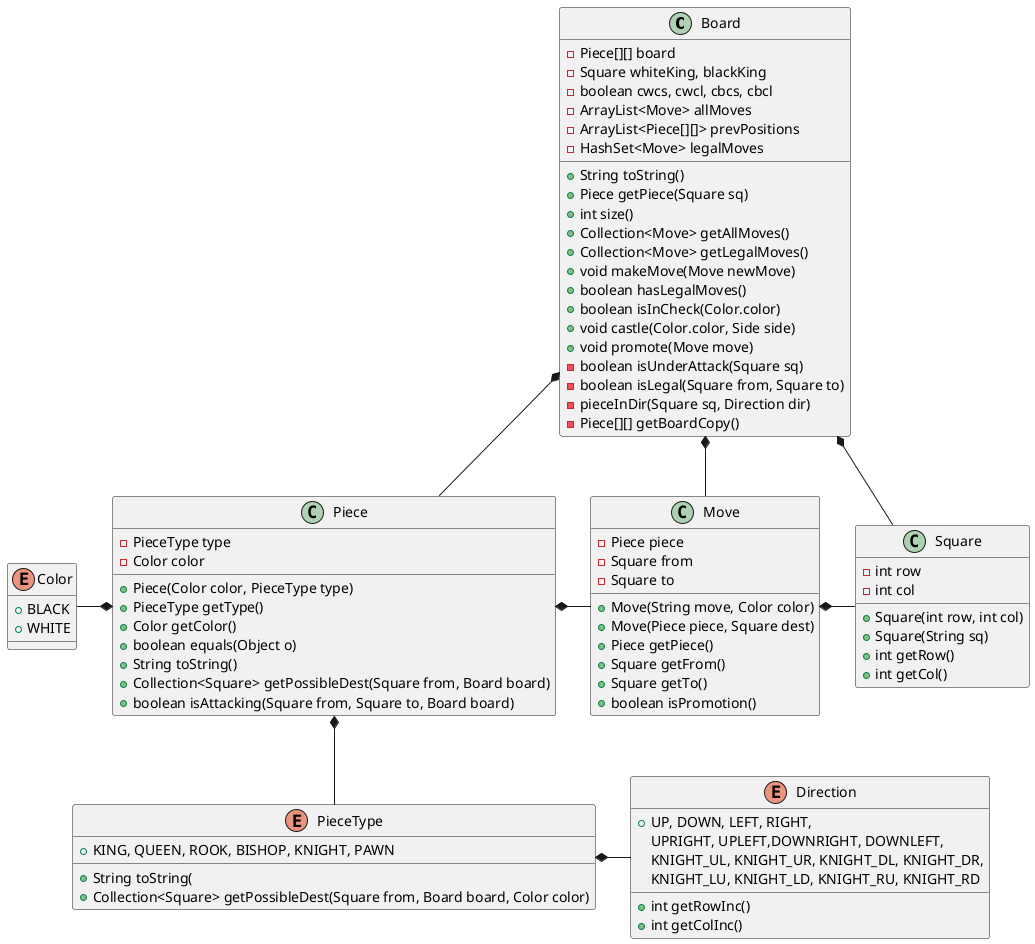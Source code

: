 @startuml


class Board {
    -Piece[][] board
    -Square whiteKing, blackKing
    -boolean cwcs, cwcl, cbcs, cbcl
    -ArrayList<Move> allMoves
    -ArrayList<Piece[][]> prevPositions
    -HashSet<Move> legalMoves
    +String toString()
    +Piece getPiece(Square sq)
    +int size()
    +Collection<Move> getAllMoves()
    +Collection<Move> getLegalMoves()
    +void makeMove(Move newMove)
    +boolean hasLegalMoves()
    +boolean isInCheck(Color.color)
    +void castle(Color.color, Side side)
    +void promote(Move move)
    -boolean isUnderAttack(Square sq)
    -boolean isLegal(Square from, Square to)
    -pieceInDir(Square sq, Direction dir)
    -Piece[][] getBoardCopy()

}

class Piece {
    -PieceType type
    -Color color
    +Piece(Color color, PieceType type)
    +PieceType getType()
    +Color getColor()
    +boolean equals(Object o)
    +String toString()
    +Collection<Square> getPossibleDest(Square from, Board board)
    +boolean isAttacking(Square from, Square to, Board board)
}

class Move {
    -Piece piece
    -Square from
    -Square to
    +Move(String move, Color color)
    +Move(Piece piece, Square dest)
    +Piece getPiece()
    +Square getFrom()
    +Square getTo()
    +boolean isPromotion()
}

class Square {
    -int row
    -int col
    +Square(int row, int col)
    +Square(String sq)
    +int getRow()
    +int getCol()
}

enum Color {
    +BLACK
    +WHITE
}

enum Direction {
    +UP, DOWN, LEFT, RIGHT,
    UPRIGHT, UPLEFT,DOWNRIGHT, DOWNLEFT,
    KNIGHT_UL, KNIGHT_UR, KNIGHT_DL, KNIGHT_DR,
    KNIGHT_LU, KNIGHT_LD, KNIGHT_RU, KNIGHT_RD
    +int getRowInc()
    +int getColInc()
}

enum PieceType {
    +KING, QUEEN, ROOK, BISHOP, KNIGHT, PAWN
    +String toString(
    +Collection<Square> getPossibleDest(Square from, Board board, Color color)
}

Board *- Move
Board *-- Square
Move *- Square
Piece *- Move
Board *-- Piece
Piece *-- PieceType
PieceType *- Direction
Color -* Piece

@enduml